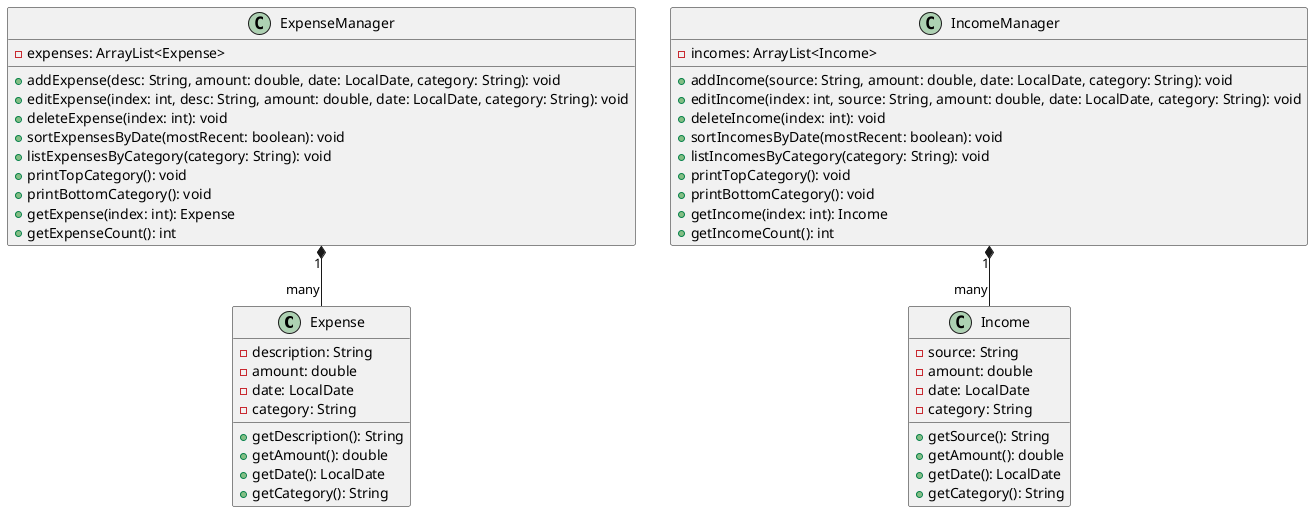 @startuml

class Expense {
  -description: String
  -amount: double
  -date: LocalDate
  -category: String
  +getDescription(): String
  +getAmount(): double
  +getDate(): LocalDate
  +getCategory(): String
}

class Income {
  -source: String
  -amount: double
  -date: LocalDate
  -category: String
  +getSource(): String
  +getAmount(): double
  +getDate(): LocalDate
  +getCategory(): String
}

class ExpenseManager {
  -expenses: ArrayList<Expense>
  +addExpense(desc: String, amount: double, date: LocalDate, category: String): void
  +editExpense(index: int, desc: String, amount: double, date: LocalDate, category: String): void
  +deleteExpense(index: int): void
  +sortExpensesByDate(mostRecent: boolean): void
  +listExpensesByCategory(category: String): void
  +printTopCategory(): void
  +printBottomCategory(): void
  +getExpense(index: int): Expense
  +getExpenseCount(): int
}

class IncomeManager {
  -incomes: ArrayList<Income>
  +addIncome(source: String, amount: double, date: LocalDate, category: String): void
  +editIncome(index: int, source: String, amount: double, date: LocalDate, category: String): void
  +deleteIncome(index: int): void
  +sortIncomesByDate(mostRecent: boolean): void
  +listIncomesByCategory(category: String): void
  +printTopCategory(): void
  +printBottomCategory(): void
  +getIncome(index: int): Income
  +getIncomeCount(): int
}

ExpenseManager "1" *-- "many" Expense
IncomeManager "1" *-- "many" Income

@enduml
